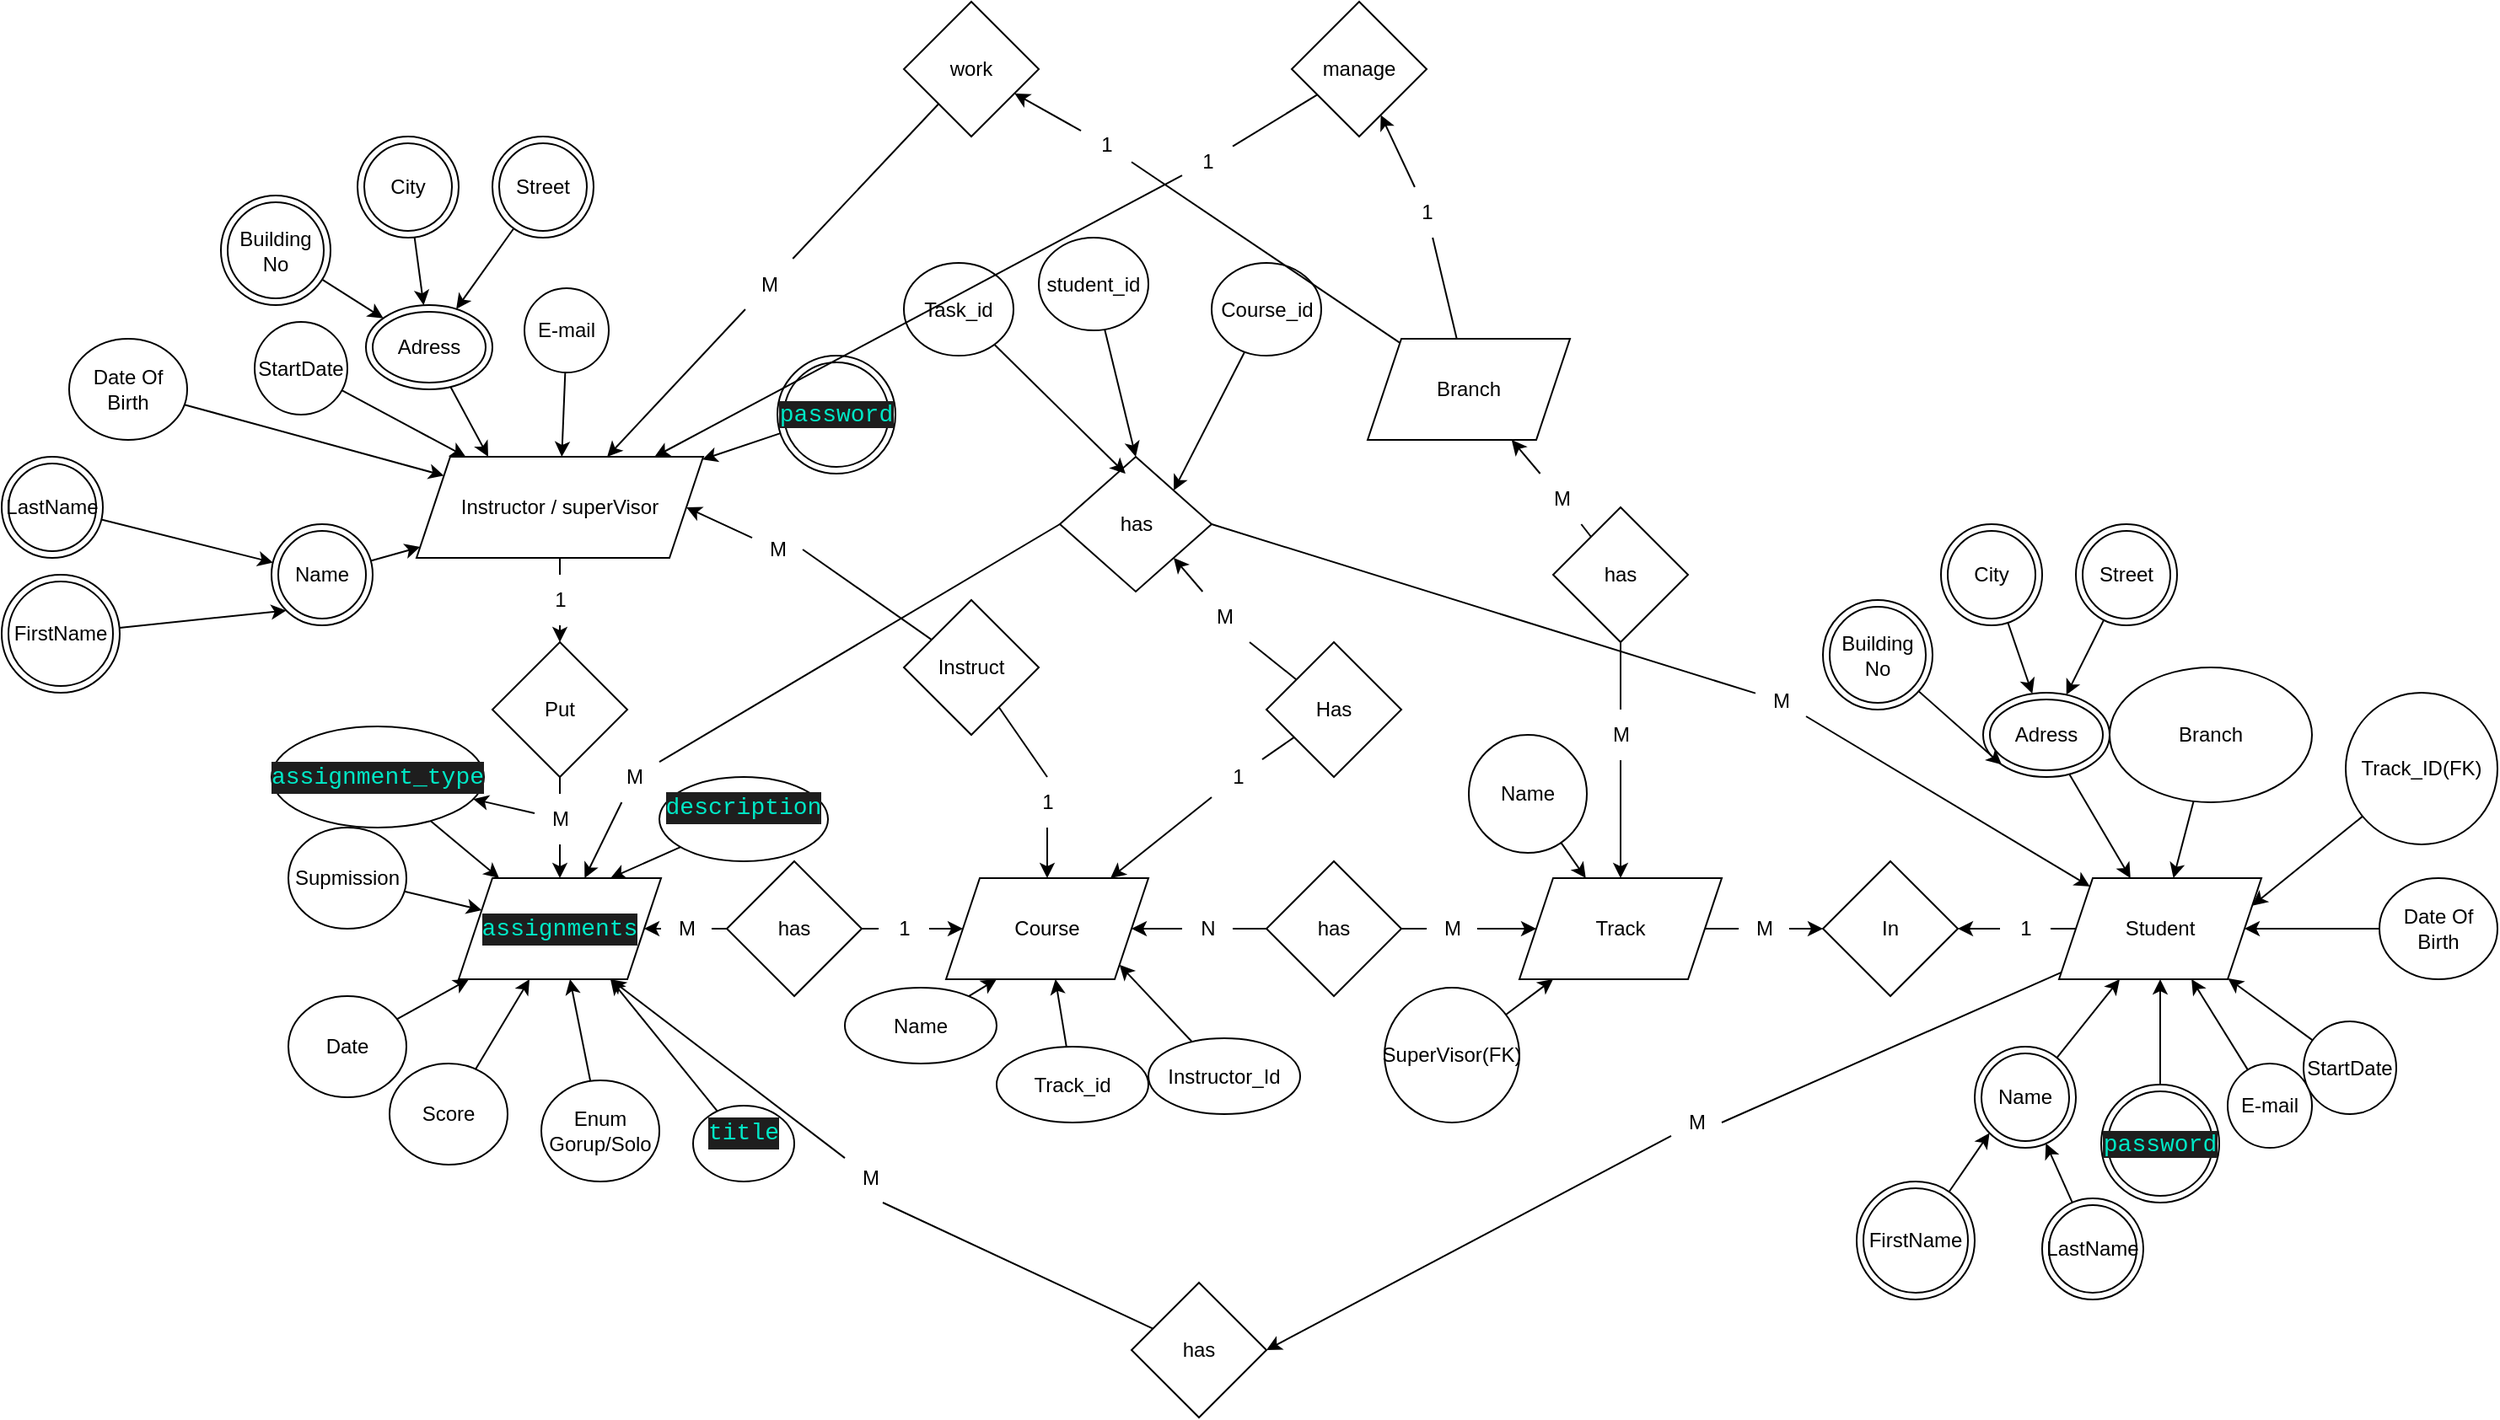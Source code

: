 <mxfile>
    <diagram id="dfsy4DjFATwSa1lI79BY" name="Page-1">
        <mxGraphModel dx="2215" dy="1552" grid="1" gridSize="10" guides="1" tooltips="1" connect="1" arrows="1" fold="1" page="1" pageScale="1" pageWidth="850" pageHeight="1100" math="0" shadow="0">
            <root>
                <mxCell id="0"/>
                <mxCell id="1" parent="0"/>
                <mxCell id="17" style="edgeStyle=none;html=1;entryX=1;entryY=0.5;entryDx=0;entryDy=0;startArrow=none;" parent="1" source="164" target="11" edge="1">
                    <mxGeometry relative="1" as="geometry"/>
                </mxCell>
                <mxCell id="102" style="edgeStyle=none;html=1;entryX=1;entryY=0.5;entryDx=0;entryDy=0;startArrow=none;" parent="1" source="165" target="80" edge="1">
                    <mxGeometry relative="1" as="geometry"/>
                </mxCell>
                <mxCell id="2" value="Student" style="shape=parallelogram;perimeter=parallelogramPerimeter;whiteSpace=wrap;html=1;fixedSize=1;" parent="1" vertex="1">
                    <mxGeometry x="530" y="310" width="120" height="60" as="geometry"/>
                </mxCell>
                <mxCell id="13" style="edgeStyle=none;html=1;startArrow=none;" parent="1" source="180" target="12" edge="1">
                    <mxGeometry relative="1" as="geometry"/>
                </mxCell>
                <mxCell id="3" value="Instructor / superVisor" style="shape=parallelogram;perimeter=parallelogramPerimeter;whiteSpace=wrap;html=1;fixedSize=1;" parent="1" vertex="1">
                    <mxGeometry x="-444" y="60" width="170" height="60" as="geometry"/>
                </mxCell>
                <mxCell id="5" value="&lt;div style=&quot;color: rgb(187, 187, 187); background-color: rgb(30, 30, 30); font-family: Consolas, &amp;quot;Courier New&amp;quot;, monospace; font-size: 14px; line-height: 19px;&quot;&gt;&lt;span style=&quot;color: #00e8c6;&quot;&gt;assignments&lt;/span&gt;&lt;/div&gt;" style="shape=parallelogram;perimeter=parallelogramPerimeter;whiteSpace=wrap;html=1;fixedSize=1;" parent="1" vertex="1">
                    <mxGeometry x="-419" y="310" width="120" height="60" as="geometry"/>
                </mxCell>
                <mxCell id="11" value="In" style="rhombus;whiteSpace=wrap;html=1;" parent="1" vertex="1">
                    <mxGeometry x="390" y="300" width="80" height="80" as="geometry"/>
                </mxCell>
                <mxCell id="14" style="edgeStyle=none;html=1;startArrow=none;" parent="1" source="182" target="5" edge="1">
                    <mxGeometry relative="1" as="geometry"/>
                </mxCell>
                <mxCell id="12" value="Put" style="rhombus;whiteSpace=wrap;html=1;" parent="1" vertex="1">
                    <mxGeometry x="-399" y="170" width="80" height="80" as="geometry"/>
                </mxCell>
                <mxCell id="16" style="edgeStyle=none;html=1;" parent="1" source="15" target="5" edge="1">
                    <mxGeometry relative="1" as="geometry"/>
                </mxCell>
                <mxCell id="15" value="Enum&lt;br&gt;Gorup/Solo" style="ellipse;whiteSpace=wrap;html=1;" parent="1" vertex="1">
                    <mxGeometry x="-370" y="430" width="70" height="60" as="geometry"/>
                </mxCell>
                <mxCell id="19" style="edgeStyle=none;html=1;" parent="1" source="18" target="5" edge="1">
                    <mxGeometry relative="1" as="geometry"/>
                </mxCell>
                <mxCell id="18" value="Score" style="ellipse;whiteSpace=wrap;html=1;" parent="1" vertex="1">
                    <mxGeometry x="-460" y="420" width="70" height="60" as="geometry"/>
                </mxCell>
                <mxCell id="21" style="edgeStyle=none;html=1;" parent="1" source="20" target="5" edge="1">
                    <mxGeometry relative="1" as="geometry"/>
                </mxCell>
                <mxCell id="20" value="Date" style="ellipse;whiteSpace=wrap;html=1;" parent="1" vertex="1">
                    <mxGeometry x="-520" y="380" width="70" height="60" as="geometry"/>
                </mxCell>
                <mxCell id="25" style="edgeStyle=none;html=1;" parent="1" source="24" target="2" edge="1">
                    <mxGeometry relative="1" as="geometry"/>
                </mxCell>
                <mxCell id="24" value="Name" style="ellipse;shape=doubleEllipse;whiteSpace=wrap;html=1;aspect=fixed;" parent="1" vertex="1">
                    <mxGeometry x="480" y="410" width="60" height="60" as="geometry"/>
                </mxCell>
                <mxCell id="28" style="edgeStyle=none;html=1;entryX=0;entryY=1;entryDx=0;entryDy=0;" parent="1" source="26" target="24" edge="1">
                    <mxGeometry relative="1" as="geometry"/>
                </mxCell>
                <mxCell id="26" value="FirstName" style="ellipse;shape=doubleEllipse;whiteSpace=wrap;html=1;aspect=fixed;" parent="1" vertex="1">
                    <mxGeometry x="410" y="490" width="70" height="70" as="geometry"/>
                </mxCell>
                <mxCell id="29" style="edgeStyle=none;html=1;" parent="1" source="27" target="24" edge="1">
                    <mxGeometry relative="1" as="geometry"/>
                </mxCell>
                <mxCell id="27" value="LastName" style="ellipse;shape=doubleEllipse;whiteSpace=wrap;html=1;aspect=fixed;" parent="1" vertex="1">
                    <mxGeometry x="520" y="500" width="60" height="60" as="geometry"/>
                </mxCell>
                <mxCell id="47" style="edgeStyle=none;html=1;" parent="1" source="30" target="2" edge="1">
                    <mxGeometry relative="1" as="geometry"/>
                </mxCell>
                <mxCell id="30" value="Adress" style="ellipse;shape=doubleEllipse;whiteSpace=wrap;html=1;" parent="1" vertex="1">
                    <mxGeometry x="485" y="200" width="75" height="50" as="geometry"/>
                </mxCell>
                <mxCell id="33" style="edgeStyle=none;html=1;" parent="1" source="32" target="30" edge="1">
                    <mxGeometry relative="1" as="geometry"/>
                </mxCell>
                <mxCell id="32" value="City" style="ellipse;shape=doubleEllipse;whiteSpace=wrap;html=1;aspect=fixed;" parent="1" vertex="1">
                    <mxGeometry x="460" y="100" width="60" height="60" as="geometry"/>
                </mxCell>
                <mxCell id="35" style="edgeStyle=none;html=1;" parent="1" source="34" target="30" edge="1">
                    <mxGeometry relative="1" as="geometry"/>
                </mxCell>
                <mxCell id="34" value="Street" style="ellipse;shape=doubleEllipse;whiteSpace=wrap;html=1;aspect=fixed;" parent="1" vertex="1">
                    <mxGeometry x="540" y="100" width="60" height="60" as="geometry"/>
                </mxCell>
                <mxCell id="37" style="edgeStyle=none;html=1;entryX=0;entryY=1;entryDx=0;entryDy=0;" parent="1" source="36" target="30" edge="1">
                    <mxGeometry relative="1" as="geometry"/>
                </mxCell>
                <mxCell id="36" value="Building No" style="ellipse;shape=doubleEllipse;whiteSpace=wrap;html=1;aspect=fixed;" parent="1" vertex="1">
                    <mxGeometry x="390" y="145" width="65" height="65" as="geometry"/>
                </mxCell>
                <mxCell id="42" style="edgeStyle=none;html=1;" parent="1" source="41" target="2" edge="1">
                    <mxGeometry relative="1" as="geometry"/>
                </mxCell>
                <mxCell id="41" value="E-mail" style="ellipse;whiteSpace=wrap;html=1;aspect=fixed;" parent="1" vertex="1">
                    <mxGeometry x="630" y="420" width="50" height="50" as="geometry"/>
                </mxCell>
                <mxCell id="44" style="edgeStyle=none;html=1;" parent="1" source="43" target="2" edge="1">
                    <mxGeometry relative="1" as="geometry"/>
                </mxCell>
                <mxCell id="43" value="StartDate" style="ellipse;whiteSpace=wrap;html=1;aspect=fixed;" parent="1" vertex="1">
                    <mxGeometry x="675" y="395" width="55" height="55" as="geometry"/>
                </mxCell>
                <mxCell id="51" style="edgeStyle=none;html=1;" parent="1" source="50" target="5" edge="1">
                    <mxGeometry relative="1" as="geometry"/>
                </mxCell>
                <mxCell id="50" value="Supmission" style="ellipse;whiteSpace=wrap;html=1;" parent="1" vertex="1">
                    <mxGeometry x="-520" y="280" width="70" height="60" as="geometry"/>
                </mxCell>
                <mxCell id="53" style="edgeStyle=none;html=1;startArrow=none;" parent="1" source="168" target="11" edge="1">
                    <mxGeometry relative="1" as="geometry"/>
                </mxCell>
                <mxCell id="52" value="Track" style="shape=parallelogram;perimeter=parallelogramPerimeter;whiteSpace=wrap;html=1;fixedSize=1;" parent="1" vertex="1">
                    <mxGeometry x="210" y="310" width="120" height="60" as="geometry"/>
                </mxCell>
                <mxCell id="55" style="edgeStyle=none;html=1;startArrow=none;" parent="1" source="171" target="52" edge="1">
                    <mxGeometry relative="1" as="geometry"/>
                </mxCell>
                <mxCell id="72" style="edgeStyle=none;html=1;startArrow=none;" parent="1" source="173" target="71" edge="1">
                    <mxGeometry relative="1" as="geometry"/>
                </mxCell>
                <mxCell id="54" value="has" style="rhombus;whiteSpace=wrap;html=1;" parent="1" vertex="1">
                    <mxGeometry x="60" y="300" width="80" height="80" as="geometry"/>
                </mxCell>
                <mxCell id="62" style="edgeStyle=none;html=1;entryX=1;entryY=0.25;entryDx=0;entryDy=0;" parent="1" source="60" target="2" edge="1">
                    <mxGeometry relative="1" as="geometry"/>
                </mxCell>
                <mxCell id="60" value="Track_ID(FK)" style="ellipse;whiteSpace=wrap;html=1;aspect=fixed;" parent="1" vertex="1">
                    <mxGeometry x="700" y="200" width="90" height="90" as="geometry"/>
                </mxCell>
                <mxCell id="151" style="edgeStyle=none;html=1;" parent="1" source="65" target="52" edge="1">
                    <mxGeometry relative="1" as="geometry"/>
                </mxCell>
                <mxCell id="65" value="Name" style="ellipse;whiteSpace=wrap;html=1;aspect=fixed;" parent="1" vertex="1">
                    <mxGeometry x="180" y="225" width="70" height="70" as="geometry"/>
                </mxCell>
                <mxCell id="68" style="edgeStyle=none;html=1;" parent="1" source="67" target="52" edge="1">
                    <mxGeometry relative="1" as="geometry"/>
                </mxCell>
                <mxCell id="67" value="SuperVisor(FK)" style="ellipse;whiteSpace=wrap;html=1;aspect=fixed;" parent="1" vertex="1">
                    <mxGeometry x="130" y="375" width="80" height="80" as="geometry"/>
                </mxCell>
                <mxCell id="70" style="edgeStyle=none;html=1;" parent="1" source="69" target="2" edge="1">
                    <mxGeometry relative="1" as="geometry"/>
                </mxCell>
                <mxCell id="69" value="Branch" style="ellipse;whiteSpace=wrap;html=1;" parent="1" vertex="1">
                    <mxGeometry x="560" y="185" width="120" height="80" as="geometry"/>
                </mxCell>
                <mxCell id="71" value="Course" style="shape=parallelogram;perimeter=parallelogramPerimeter;whiteSpace=wrap;html=1;fixedSize=1;" parent="1" vertex="1">
                    <mxGeometry x="-130" y="310" width="120" height="60" as="geometry"/>
                </mxCell>
                <mxCell id="153" style="edgeStyle=none;html=1;entryX=0.25;entryY=1;entryDx=0;entryDy=0;" parent="1" source="74" target="71" edge="1">
                    <mxGeometry relative="1" as="geometry"/>
                </mxCell>
                <mxCell id="74" value="Name" style="ellipse;whiteSpace=wrap;html=1;" parent="1" vertex="1">
                    <mxGeometry x="-190" y="375" width="90" height="45" as="geometry"/>
                </mxCell>
                <mxCell id="78" style="edgeStyle=none;html=1;startArrow=none;" parent="1" source="178" target="5" edge="1">
                    <mxGeometry relative="1" as="geometry"/>
                </mxCell>
                <mxCell id="79" style="edgeStyle=none;html=1;startArrow=none;" parent="1" source="176" target="71" edge="1">
                    <mxGeometry relative="1" as="geometry"/>
                </mxCell>
                <mxCell id="77" value="has" style="rhombus;whiteSpace=wrap;html=1;" parent="1" vertex="1">
                    <mxGeometry x="-260" y="300" width="80" height="80" as="geometry"/>
                </mxCell>
                <mxCell id="103" style="edgeStyle=none;html=1;entryX=0.75;entryY=1;entryDx=0;entryDy=0;startArrow=none;" parent="1" source="163" target="5" edge="1">
                    <mxGeometry relative="1" as="geometry"/>
                </mxCell>
                <mxCell id="80" value="has" style="rhombus;whiteSpace=wrap;html=1;" parent="1" vertex="1">
                    <mxGeometry x="-20" y="550" width="80" height="80" as="geometry"/>
                </mxCell>
                <mxCell id="91" style="edgeStyle=none;html=1;startArrow=none;" parent="1" source="190" target="2" edge="1">
                    <mxGeometry relative="1" as="geometry"/>
                </mxCell>
                <mxCell id="90" value="has" style="rhombus;whiteSpace=wrap;html=1;" parent="1" vertex="1">
                    <mxGeometry x="-62.5" y="60" width="90" height="80" as="geometry"/>
                </mxCell>
                <mxCell id="96" style="edgeStyle=none;html=1;startArrow=none;" parent="1" source="192" target="5" edge="1">
                    <mxGeometry relative="1" as="geometry"/>
                </mxCell>
                <mxCell id="154" style="edgeStyle=none;html=1;entryX=1;entryY=1;entryDx=0;entryDy=0;" parent="1" source="98" target="71" edge="1">
                    <mxGeometry relative="1" as="geometry"/>
                </mxCell>
                <mxCell id="98" value="Instructor_Id" style="ellipse;whiteSpace=wrap;html=1;" parent="1" vertex="1">
                    <mxGeometry x="-10" y="405" width="90" height="45" as="geometry"/>
                </mxCell>
                <mxCell id="101" style="edgeStyle=none;html=1;" parent="1" source="100" target="2" edge="1">
                    <mxGeometry relative="1" as="geometry"/>
                </mxCell>
                <mxCell id="100" value="Date Of Birth" style="ellipse;whiteSpace=wrap;html=1;" parent="1" vertex="1">
                    <mxGeometry x="720" y="310" width="70" height="60" as="geometry"/>
                </mxCell>
                <mxCell id="125" style="edgeStyle=none;html=1;" parent="1" source="104" target="3" edge="1">
                    <mxGeometry relative="1" as="geometry"/>
                </mxCell>
                <mxCell id="104" value="Name" style="ellipse;shape=doubleEllipse;whiteSpace=wrap;html=1;aspect=fixed;" parent="1" vertex="1">
                    <mxGeometry x="-530" y="100" width="60" height="60" as="geometry"/>
                </mxCell>
                <mxCell id="105" style="edgeStyle=none;html=1;entryX=0;entryY=1;entryDx=0;entryDy=0;" parent="1" source="106" target="104" edge="1">
                    <mxGeometry relative="1" as="geometry"/>
                </mxCell>
                <mxCell id="106" value="FirstName" style="ellipse;shape=doubleEllipse;whiteSpace=wrap;html=1;aspect=fixed;" parent="1" vertex="1">
                    <mxGeometry x="-690" y="130" width="70" height="70" as="geometry"/>
                </mxCell>
                <mxCell id="107" style="edgeStyle=none;html=1;" parent="1" source="108" target="104" edge="1">
                    <mxGeometry relative="1" as="geometry"/>
                </mxCell>
                <mxCell id="108" value="LastName" style="ellipse;shape=doubleEllipse;whiteSpace=wrap;html=1;aspect=fixed;" parent="1" vertex="1">
                    <mxGeometry x="-690" y="60" width="60" height="60" as="geometry"/>
                </mxCell>
                <mxCell id="119" style="edgeStyle=none;html=1;entryX=0.25;entryY=0;entryDx=0;entryDy=0;" parent="1" source="109" target="3" edge="1">
                    <mxGeometry relative="1" as="geometry"/>
                </mxCell>
                <mxCell id="109" value="Adress" style="ellipse;shape=doubleEllipse;whiteSpace=wrap;html=1;" parent="1" vertex="1">
                    <mxGeometry x="-474" y="-30" width="75" height="50" as="geometry"/>
                </mxCell>
                <mxCell id="121" style="edgeStyle=none;html=1;" parent="1" source="110" target="109" edge="1">
                    <mxGeometry relative="1" as="geometry"/>
                </mxCell>
                <mxCell id="110" value="City" style="ellipse;shape=doubleEllipse;whiteSpace=wrap;html=1;aspect=fixed;" parent="1" vertex="1">
                    <mxGeometry x="-479" y="-130" width="60" height="60" as="geometry"/>
                </mxCell>
                <mxCell id="122" style="edgeStyle=none;html=1;" parent="1" source="111" target="109" edge="1">
                    <mxGeometry relative="1" as="geometry"/>
                </mxCell>
                <mxCell id="111" value="Street" style="ellipse;shape=doubleEllipse;whiteSpace=wrap;html=1;aspect=fixed;" parent="1" vertex="1">
                    <mxGeometry x="-399" y="-130" width="60" height="60" as="geometry"/>
                </mxCell>
                <mxCell id="120" style="edgeStyle=none;html=1;" parent="1" source="112" target="109" edge="1">
                    <mxGeometry relative="1" as="geometry"/>
                </mxCell>
                <mxCell id="112" value="Building No" style="ellipse;shape=doubleEllipse;whiteSpace=wrap;html=1;aspect=fixed;" parent="1" vertex="1">
                    <mxGeometry x="-560" y="-95" width="65" height="65" as="geometry"/>
                </mxCell>
                <mxCell id="126" style="edgeStyle=none;html=1;" parent="1" source="114" target="3" edge="1">
                    <mxGeometry relative="1" as="geometry"/>
                </mxCell>
                <mxCell id="114" value="E-mail" style="ellipse;whiteSpace=wrap;html=1;aspect=fixed;" parent="1" vertex="1">
                    <mxGeometry x="-380" y="-40" width="50" height="50" as="geometry"/>
                </mxCell>
                <mxCell id="127" style="edgeStyle=none;html=1;" parent="1" source="115" target="3" edge="1">
                    <mxGeometry relative="1" as="geometry"/>
                </mxCell>
                <mxCell id="115" value="StartDate" style="ellipse;whiteSpace=wrap;html=1;aspect=fixed;" parent="1" vertex="1">
                    <mxGeometry x="-540" y="-20" width="55" height="55" as="geometry"/>
                </mxCell>
                <mxCell id="123" style="edgeStyle=none;html=1;" parent="1" source="118" target="3" edge="1">
                    <mxGeometry relative="1" as="geometry"/>
                </mxCell>
                <mxCell id="118" value="Date Of Birth" style="ellipse;whiteSpace=wrap;html=1;" parent="1" vertex="1">
                    <mxGeometry x="-650" y="-10" width="70" height="60" as="geometry"/>
                </mxCell>
                <mxCell id="129" style="edgeStyle=none;html=1;entryX=0.5;entryY=0;entryDx=0;entryDy=0;" parent="1" source="128" target="90" edge="1">
                    <mxGeometry relative="1" as="geometry">
                        <mxPoint x="2.979" y="70" as="targetPoint"/>
                    </mxGeometry>
                </mxCell>
                <mxCell id="128" value="student_id" style="ellipse;whiteSpace=wrap;html=1;" parent="1" vertex="1">
                    <mxGeometry x="-75" y="-70" width="65" height="55" as="geometry"/>
                </mxCell>
                <mxCell id="133" style="edgeStyle=none;html=1;entryX=1;entryY=0;entryDx=0;entryDy=0;" parent="1" source="132" target="90" edge="1">
                    <mxGeometry relative="1" as="geometry">
                        <mxPoint x="52.5" y="70" as="targetPoint"/>
                    </mxGeometry>
                </mxCell>
                <mxCell id="132" value="Course_id" style="ellipse;whiteSpace=wrap;html=1;" parent="1" vertex="1">
                    <mxGeometry x="27.5" y="-55" width="65" height="55" as="geometry"/>
                </mxCell>
                <mxCell id="138" style="edgeStyle=none;html=1;" parent="1" source="137" edge="1">
                    <mxGeometry relative="1" as="geometry">
                        <mxPoint x="-23.571" y="70" as="targetPoint"/>
                    </mxGeometry>
                </mxCell>
                <mxCell id="137" value="Task_id" style="ellipse;whiteSpace=wrap;html=1;" parent="1" vertex="1">
                    <mxGeometry x="-155" y="-55" width="65" height="55" as="geometry"/>
                </mxCell>
                <mxCell id="140" style="edgeStyle=none;html=1;entryX=0.75;entryY=1;entryDx=0;entryDy=0;" parent="1" source="139" target="5" edge="1">
                    <mxGeometry relative="1" as="geometry"/>
                </mxCell>
                <mxCell id="139" value="&#10;&lt;div style=&quot;color: rgb(187, 187, 187); background-color: rgb(30, 30, 30); font-family: Consolas, &amp;quot;Courier New&amp;quot;, monospace; font-weight: normal; font-size: 14px; line-height: 19px;&quot;&gt;&lt;div&gt;&lt;span style=&quot;color: #00e8c6;&quot;&gt;title&lt;/span&gt;&lt;/div&gt;&lt;/div&gt;&#10;&#10;" style="ellipse;whiteSpace=wrap;html=1;" parent="1" vertex="1">
                    <mxGeometry x="-280" y="445" width="60" height="45" as="geometry"/>
                </mxCell>
                <mxCell id="143" style="edgeStyle=none;html=1;entryX=0.75;entryY=0;entryDx=0;entryDy=0;" parent="1" source="142" target="5" edge="1">
                    <mxGeometry relative="1" as="geometry"/>
                </mxCell>
                <mxCell id="142" value="&#10;&lt;div style=&quot;color: rgb(187, 187, 187); background-color: rgb(30, 30, 30); font-family: Consolas, &amp;quot;Courier New&amp;quot;, monospace; font-weight: normal; font-size: 14px; line-height: 19px;&quot;&gt;&lt;div&gt;&lt;span style=&quot;color: #00e8c6;&quot;&gt;description&lt;/span&gt;&lt;/div&gt;&lt;/div&gt;&#10;&#10;" style="ellipse;whiteSpace=wrap;html=1;" parent="1" vertex="1">
                    <mxGeometry x="-300" y="250" width="100" height="50" as="geometry"/>
                </mxCell>
                <mxCell id="145" style="edgeStyle=none;html=1;" parent="1" source="144" target="5" edge="1">
                    <mxGeometry relative="1" as="geometry"/>
                </mxCell>
                <mxCell id="144" value="&lt;div style=&quot;color: rgb(187, 187, 187); background-color: rgb(30, 30, 30); font-family: Consolas, &amp;quot;Courier New&amp;quot;, monospace; font-size: 14px; line-height: 19px;&quot;&gt;&lt;span style=&quot;color: #00e8c6;&quot;&gt;assignment_type&lt;/span&gt;&lt;/div&gt;" style="ellipse;whiteSpace=wrap;html=1;" parent="1" vertex="1">
                    <mxGeometry x="-530" y="220" width="126" height="60" as="geometry"/>
                </mxCell>
                <mxCell id="147" style="edgeStyle=none;html=1;" parent="1" source="146" target="71" edge="1">
                    <mxGeometry relative="1" as="geometry"/>
                </mxCell>
                <mxCell id="146" value="Track_id" style="ellipse;whiteSpace=wrap;html=1;" parent="1" vertex="1">
                    <mxGeometry x="-100" y="410" width="90" height="45" as="geometry"/>
                </mxCell>
                <mxCell id="150" value="" style="edgeStyle=none;html=1;" parent="1" source="149" target="2" edge="1">
                    <mxGeometry relative="1" as="geometry"/>
                </mxCell>
                <mxCell id="149" value="&lt;span style=&quot;color: rgba(0, 0, 0, 0); font-family: monospace; font-size: 0px; text-align: start;&quot;&gt;%3CmxGraphModel%3E%3Croot%3E%3CmxCell%20id%3D%220%22%2F%3E%3CmxCell%20id%3D%221%22%20parent%3D%220%22%2F%3E%3CmxCell%20id%3D%222%22%20value%3D%22%26lt%3Bdiv%20style%3D%26quot%3Bcolor%3A%20rgb(187%2C%20187%2C%20187)%3B%20background-color%3A%20rgb(30%2C%2030%2C%2030)%3B%20font-family%3A%20Consolas%2C%20%26amp%3Bquot%3BCourier%20New%26amp%3Bquot%3B%2C%20monospace%3B%20font-weight%3A%20normal%3B%20font-size%3A%2014px%3B%20line-height%3A%2019px%3B%26quot%3B%26gt%3B%26lt%3Bdiv%26gt%3B%26lt%3Bspan%20style%3D%26quot%3Bcolor%3A%20%2300e8c6%3B%26quot%3B%26gt%3Bpassword%26lt%3B%2Fspan%26gt%3B%26lt%3B%2Fdiv%26gt%3B%26lt%3B%2Fdiv%26gt%3B%22%20style%3D%22text%3BwhiteSpace%3Dwrap%3Bhtml%3D1%3B%22%20vertex%3D%221%22%20parent%3D%221%22%3E%3CmxGeometry%20x%3D%22590%22%20y%3D%22420%22%20width%3D%22100%22%20height%3D%2240%22%20as%3D%22geometry%22%2F%3E%3C%2FmxCell%3E%3C%2Froot%3E%3C%2FmxGraphModel%3E&lt;/span&gt;&lt;span style=&quot;color: rgb(0, 232, 198); background-color: rgb(30, 30, 30); font-family: Consolas, &amp;quot;Courier New&amp;quot;, monospace; font-size: 14px;&quot;&gt;password&lt;/span&gt;" style="ellipse;shape=doubleEllipse;whiteSpace=wrap;html=1;aspect=fixed;" parent="1" vertex="1">
                    <mxGeometry x="555" y="432.5" width="70" height="70" as="geometry"/>
                </mxCell>
                <mxCell id="156" style="edgeStyle=none;html=1;entryX=1;entryY=0.5;entryDx=0;entryDy=0;startArrow=none;" parent="1" source="186" target="3" edge="1">
                    <mxGeometry relative="1" as="geometry"/>
                </mxCell>
                <mxCell id="157" style="edgeStyle=none;html=1;entryX=0.5;entryY=0;entryDx=0;entryDy=0;startArrow=none;" parent="1" source="184" target="71" edge="1">
                    <mxGeometry relative="1" as="geometry"/>
                </mxCell>
                <mxCell id="155" value="Instruct" style="rhombus;whiteSpace=wrap;html=1;" parent="1" vertex="1">
                    <mxGeometry x="-155" y="145" width="80" height="80" as="geometry"/>
                </mxCell>
                <mxCell id="159" style="edgeStyle=none;html=1;entryX=1;entryY=1;entryDx=0;entryDy=0;startArrow=none;" parent="1" source="195" target="90" edge="1">
                    <mxGeometry relative="1" as="geometry">
                        <mxPoint x="34.545" y="130" as="targetPoint"/>
                    </mxGeometry>
                </mxCell>
                <mxCell id="160" style="edgeStyle=none;html=1;startArrow=none;" parent="1" source="197" target="71" edge="1">
                    <mxGeometry relative="1" as="geometry"/>
                </mxCell>
                <mxCell id="158" value="Has" style="rhombus;whiteSpace=wrap;html=1;" parent="1" vertex="1">
                    <mxGeometry x="60" y="170" width="80" height="80" as="geometry"/>
                </mxCell>
                <mxCell id="162" style="edgeStyle=none;html=1;" parent="1" source="161" target="3" edge="1">
                    <mxGeometry relative="1" as="geometry"/>
                </mxCell>
                <mxCell id="161" value="&lt;span style=&quot;color: rgba(0, 0, 0, 0); font-family: monospace; font-size: 0px; text-align: start;&quot;&gt;%3CmxGraphModel%3E%3Croot%3E%3CmxCell%20id%3D%220%22%2F%3E%3CmxCell%20id%3D%221%22%20parent%3D%220%22%2F%3E%3CmxCell%20id%3D%222%22%20value%3D%22%26lt%3Bdiv%20style%3D%26quot%3Bcolor%3A%20rgb(187%2C%20187%2C%20187)%3B%20background-color%3A%20rgb(30%2C%2030%2C%2030)%3B%20font-family%3A%20Consolas%2C%20%26amp%3Bquot%3BCourier%20New%26amp%3Bquot%3B%2C%20monospace%3B%20font-weight%3A%20normal%3B%20font-size%3A%2014px%3B%20line-height%3A%2019px%3B%26quot%3B%26gt%3B%26lt%3Bdiv%26gt%3B%26lt%3Bspan%20style%3D%26quot%3Bcolor%3A%20%2300e8c6%3B%26quot%3B%26gt%3Bpassword%26lt%3B%2Fspan%26gt%3B%26lt%3B%2Fdiv%26gt%3B%26lt%3B%2Fdiv%26gt%3B%22%20style%3D%22text%3BwhiteSpace%3Dwrap%3Bhtml%3D1%3B%22%20vertex%3D%221%22%20parent%3D%221%22%3E%3CmxGeometry%20x%3D%22590%22%20y%3D%22420%22%20width%3D%22100%22%20height%3D%2240%22%20as%3D%22geometry%22%2F%3E%3C%2FmxCell%3E%3C%2Froot%3E%3C%2FmxGraphModel%3E&lt;/span&gt;&lt;span style=&quot;color: rgb(0, 232, 198); background-color: rgb(30, 30, 30); font-family: Consolas, &amp;quot;Courier New&amp;quot;, monospace; font-size: 14px;&quot;&gt;password&lt;/span&gt;" style="ellipse;shape=doubleEllipse;whiteSpace=wrap;html=1;aspect=fixed;" parent="1" vertex="1">
                    <mxGeometry x="-230" width="70" height="70" as="geometry"/>
                </mxCell>
                <mxCell id="166" value="" style="edgeStyle=none;html=1;entryX=1;entryY=0.5;entryDx=0;entryDy=0;endArrow=none;" parent="1" source="2" target="165" edge="1">
                    <mxGeometry relative="1" as="geometry">
                        <mxPoint x="534.257" y="357.23" as="sourcePoint"/>
                        <mxPoint x="40" y="510" as="targetPoint"/>
                    </mxGeometry>
                </mxCell>
                <mxCell id="165" value="M" style="text;html=1;align=center;verticalAlign=middle;resizable=0;points=[];autosize=1;strokeColor=none;fillColor=none;" parent="1" vertex="1">
                    <mxGeometry x="300" y="440" width="30" height="30" as="geometry"/>
                </mxCell>
                <mxCell id="167" value="" style="edgeStyle=none;html=1;entryX=0.75;entryY=1;entryDx=0;entryDy=0;endArrow=none;" parent="1" source="80" target="163" edge="1">
                    <mxGeometry relative="1" as="geometry">
                        <mxPoint x="-28.06" y="498.06" as="sourcePoint"/>
                        <mxPoint x="-329" y="370" as="targetPoint"/>
                    </mxGeometry>
                </mxCell>
                <mxCell id="163" value="M" style="text;html=1;align=center;verticalAlign=middle;resizable=0;points=[];autosize=1;strokeColor=none;fillColor=none;" parent="1" vertex="1">
                    <mxGeometry x="-190" y="472.5" width="30" height="30" as="geometry"/>
                </mxCell>
                <mxCell id="169" value="" style="edgeStyle=none;html=1;endArrow=none;" parent="1" source="52" target="168" edge="1">
                    <mxGeometry relative="1" as="geometry">
                        <mxPoint x="320" y="340" as="sourcePoint"/>
                        <mxPoint x="400" y="340" as="targetPoint"/>
                    </mxGeometry>
                </mxCell>
                <mxCell id="168" value="M" style="text;html=1;align=center;verticalAlign=middle;resizable=0;points=[];autosize=1;strokeColor=none;fillColor=none;" parent="1" vertex="1">
                    <mxGeometry x="340" y="325" width="30" height="30" as="geometry"/>
                </mxCell>
                <mxCell id="170" value="" style="edgeStyle=none;html=1;entryX=1;entryY=0.5;entryDx=0;entryDy=0;endArrow=none;" parent="1" source="2" target="164" edge="1">
                    <mxGeometry relative="1" as="geometry">
                        <mxPoint x="540" y="340" as="sourcePoint"/>
                        <mxPoint x="480" y="340" as="targetPoint"/>
                    </mxGeometry>
                </mxCell>
                <mxCell id="164" value="1" style="text;html=1;align=center;verticalAlign=middle;resizable=0;points=[];autosize=1;strokeColor=none;fillColor=none;" parent="1" vertex="1">
                    <mxGeometry x="495" y="325" width="30" height="30" as="geometry"/>
                </mxCell>
                <mxCell id="172" value="" style="edgeStyle=none;html=1;endArrow=none;" parent="1" source="54" target="171" edge="1">
                    <mxGeometry relative="1" as="geometry">
                        <mxPoint x="130" y="340" as="sourcePoint"/>
                        <mxPoint x="220" y="340" as="targetPoint"/>
                    </mxGeometry>
                </mxCell>
                <mxCell id="171" value="M" style="text;html=1;align=center;verticalAlign=middle;resizable=0;points=[];autosize=1;strokeColor=none;fillColor=none;" parent="1" vertex="1">
                    <mxGeometry x="155" y="325" width="30" height="30" as="geometry"/>
                </mxCell>
                <mxCell id="174" value="" style="edgeStyle=none;html=1;endArrow=none;" parent="1" source="54" target="173" edge="1">
                    <mxGeometry relative="1" as="geometry">
                        <mxPoint x="50" y="340" as="sourcePoint"/>
                        <mxPoint x="-20" y="340" as="targetPoint"/>
                    </mxGeometry>
                </mxCell>
                <mxCell id="173" value="N" style="text;html=1;align=center;verticalAlign=middle;resizable=0;points=[];autosize=1;strokeColor=none;fillColor=none;" parent="1" vertex="1">
                    <mxGeometry x="10" y="325" width="30" height="30" as="geometry"/>
                </mxCell>
                <mxCell id="177" value="" style="edgeStyle=none;html=1;endArrow=none;" parent="1" source="77" target="176" edge="1">
                    <mxGeometry relative="1" as="geometry">
                        <mxPoint x="-180" y="340" as="sourcePoint"/>
                        <mxPoint x="-120" y="340" as="targetPoint"/>
                    </mxGeometry>
                </mxCell>
                <mxCell id="176" value="1" style="text;html=1;align=center;verticalAlign=middle;resizable=0;points=[];autosize=1;strokeColor=none;fillColor=none;" parent="1" vertex="1">
                    <mxGeometry x="-170" y="325" width="30" height="30" as="geometry"/>
                </mxCell>
                <mxCell id="179" value="" style="edgeStyle=none;html=1;endArrow=none;" parent="1" source="77" target="178" edge="1">
                    <mxGeometry relative="1" as="geometry">
                        <mxPoint x="-260" y="340" as="sourcePoint"/>
                        <mxPoint x="-309" y="340" as="targetPoint"/>
                    </mxGeometry>
                </mxCell>
                <mxCell id="178" value="M" style="text;html=1;align=center;verticalAlign=middle;resizable=0;points=[];autosize=1;strokeColor=none;fillColor=none;" parent="1" vertex="1">
                    <mxGeometry x="-299" y="325" width="30" height="30" as="geometry"/>
                </mxCell>
                <mxCell id="181" value="" style="edgeStyle=none;html=1;endArrow=none;" parent="1" source="3" target="180" edge="1">
                    <mxGeometry relative="1" as="geometry">
                        <mxPoint x="-359" y="120" as="sourcePoint"/>
                        <mxPoint x="-359" y="170" as="targetPoint"/>
                    </mxGeometry>
                </mxCell>
                <mxCell id="180" value="1" style="text;html=1;align=center;verticalAlign=middle;resizable=0;points=[];autosize=1;strokeColor=none;fillColor=none;" parent="1" vertex="1">
                    <mxGeometry x="-374" y="130" width="30" height="30" as="geometry"/>
                </mxCell>
                <mxCell id="183" value="" style="edgeStyle=none;html=1;endArrow=none;" parent="1" source="12" target="182" edge="1">
                    <mxGeometry relative="1" as="geometry">
                        <mxPoint x="-359" y="250" as="sourcePoint"/>
                        <mxPoint x="-359" y="310" as="targetPoint"/>
                    </mxGeometry>
                </mxCell>
                <mxCell id="228" value="" style="edgeStyle=none;html=1;" parent="1" source="182" target="144" edge="1">
                    <mxGeometry relative="1" as="geometry"/>
                </mxCell>
                <mxCell id="182" value="M" style="text;html=1;align=center;verticalAlign=middle;resizable=0;points=[];autosize=1;strokeColor=none;fillColor=none;" parent="1" vertex="1">
                    <mxGeometry x="-374" y="260" width="30" height="30" as="geometry"/>
                </mxCell>
                <mxCell id="185" value="" style="edgeStyle=none;html=1;entryX=0.5;entryY=0;entryDx=0;entryDy=0;endArrow=none;" parent="1" source="155" target="184" edge="1">
                    <mxGeometry relative="1" as="geometry">
                        <mxPoint x="-70" y="235" as="sourcePoint"/>
                        <mxPoint x="-70" y="310" as="targetPoint"/>
                    </mxGeometry>
                </mxCell>
                <mxCell id="184" value="1" style="text;html=1;align=center;verticalAlign=middle;resizable=0;points=[];autosize=1;strokeColor=none;fillColor=none;" parent="1" vertex="1">
                    <mxGeometry x="-85" y="250" width="30" height="30" as="geometry"/>
                </mxCell>
                <mxCell id="187" value="" style="edgeStyle=none;html=1;entryX=1;entryY=0.5;entryDx=0;entryDy=0;endArrow=none;" parent="1" source="155" target="186" edge="1">
                    <mxGeometry relative="1" as="geometry">
                        <mxPoint x="-96.834" y="181.834" as="sourcePoint"/>
                        <mxPoint x="-284" y="90" as="targetPoint"/>
                    </mxGeometry>
                </mxCell>
                <mxCell id="186" value="M" style="text;html=1;align=center;verticalAlign=middle;resizable=0;points=[];autosize=1;strokeColor=none;fillColor=none;" parent="1" vertex="1">
                    <mxGeometry x="-245" y="100" width="30" height="30" as="geometry"/>
                </mxCell>
                <mxCell id="191" value="" style="edgeStyle=none;html=1;endArrow=none;exitX=1;exitY=0.5;exitDx=0;exitDy=0;" parent="1" source="90" target="190" edge="1">
                    <mxGeometry relative="1" as="geometry">
                        <mxPoint x="252.318" y="145.717" as="sourcePoint"/>
                        <mxPoint x="548.046" y="315.862" as="targetPoint"/>
                    </mxGeometry>
                </mxCell>
                <mxCell id="190" value="M" style="text;html=1;align=center;verticalAlign=middle;resizable=0;points=[];autosize=1;strokeColor=none;fillColor=none;" parent="1" vertex="1">
                    <mxGeometry x="350" y="190" width="30" height="30" as="geometry"/>
                </mxCell>
                <mxCell id="193" value="" style="edgeStyle=none;html=1;endArrow=none;exitX=0;exitY=0.5;exitDx=0;exitDy=0;" parent="1" source="90" target="192" edge="1">
                    <mxGeometry relative="1" as="geometry">
                        <mxPoint x="-288.846" y="197.692" as="sourcePoint"/>
                        <mxPoint x="-344.176" y="310" as="targetPoint"/>
                    </mxGeometry>
                </mxCell>
                <mxCell id="192" value="M" style="text;html=1;align=center;verticalAlign=middle;resizable=0;points=[];autosize=1;strokeColor=none;fillColor=none;" parent="1" vertex="1">
                    <mxGeometry x="-330" y="235" width="30" height="30" as="geometry"/>
                </mxCell>
                <mxCell id="196" value="" style="edgeStyle=none;html=1;entryX=1;entryY=1;entryDx=0;entryDy=0;endArrow=none;" parent="1" source="158" target="195" edge="1">
                    <mxGeometry relative="1" as="geometry">
                        <mxPoint x="79.459" y="190.541" as="sourcePoint"/>
                        <mxPoint x="5" y="120" as="targetPoint"/>
                    </mxGeometry>
                </mxCell>
                <mxCell id="195" value="M" style="text;html=1;align=center;verticalAlign=middle;resizable=0;points=[];autosize=1;strokeColor=none;fillColor=none;" parent="1" vertex="1">
                    <mxGeometry x="20" y="140" width="30" height="30" as="geometry"/>
                </mxCell>
                <mxCell id="199" value="" style="edgeStyle=none;html=1;endArrow=none;" parent="1" source="158" target="197" edge="1">
                    <mxGeometry relative="1" as="geometry">
                        <mxPoint x="77.333" y="227.333" as="sourcePoint"/>
                        <mxPoint x="-30.769" y="310" as="targetPoint"/>
                    </mxGeometry>
                </mxCell>
                <mxCell id="197" value="1" style="text;html=1;align=center;verticalAlign=middle;resizable=0;points=[];autosize=1;strokeColor=none;fillColor=none;" parent="1" vertex="1">
                    <mxGeometry x="27.5" y="235" width="30" height="30" as="geometry"/>
                </mxCell>
                <mxCell id="208" style="edgeStyle=none;html=1;startArrow=none;" parent="1" source="221" target="209" edge="1">
                    <mxGeometry relative="1" as="geometry">
                        <mxPoint x="-100" y="60" as="targetPoint"/>
                    </mxGeometry>
                </mxCell>
                <mxCell id="212" style="edgeStyle=none;html=1;startArrow=none;" parent="1" source="215" target="211" edge="1">
                    <mxGeometry relative="1" as="geometry"/>
                </mxCell>
                <mxCell id="200" value="Branch" style="shape=parallelogram;perimeter=parallelogramPerimeter;whiteSpace=wrap;html=1;fixedSize=1;" parent="1" vertex="1">
                    <mxGeometry x="120" y="-10" width="120" height="60" as="geometry"/>
                </mxCell>
                <mxCell id="206" style="edgeStyle=none;html=1;startArrow=none;" parent="1" source="223" target="52" edge="1">
                    <mxGeometry relative="1" as="geometry"/>
                </mxCell>
                <mxCell id="207" style="edgeStyle=none;html=1;startArrow=none;" parent="1" source="225" target="200" edge="1">
                    <mxGeometry relative="1" as="geometry"/>
                </mxCell>
                <mxCell id="205" value="has" style="rhombus;whiteSpace=wrap;html=1;" parent="1" vertex="1">
                    <mxGeometry x="230" y="90" width="80" height="80" as="geometry"/>
                </mxCell>
                <mxCell id="210" style="edgeStyle=none;html=1;startArrow=none;" parent="1" source="219" target="3" edge="1">
                    <mxGeometry relative="1" as="geometry"/>
                </mxCell>
                <mxCell id="209" value="work" style="rhombus;whiteSpace=wrap;html=1;" parent="1" vertex="1">
                    <mxGeometry x="-155" y="-210" width="80" height="80" as="geometry"/>
                </mxCell>
                <mxCell id="213" style="edgeStyle=none;html=1;startArrow=none;" parent="1" source="217" target="3" edge="1">
                    <mxGeometry relative="1" as="geometry"/>
                </mxCell>
                <mxCell id="211" value="manage" style="rhombus;whiteSpace=wrap;html=1;" parent="1" vertex="1">
                    <mxGeometry x="75" y="-210" width="80" height="80" as="geometry"/>
                </mxCell>
                <mxCell id="216" value="" style="edgeStyle=none;html=1;endArrow=none;" parent="1" source="200" target="215" edge="1">
                    <mxGeometry relative="1" as="geometry">
                        <mxPoint x="169.737" y="-10" as="sourcePoint"/>
                        <mxPoint x="125.196" y="-140.196" as="targetPoint"/>
                    </mxGeometry>
                </mxCell>
                <mxCell id="215" value="1" style="text;html=1;align=center;verticalAlign=middle;resizable=0;points=[];autosize=1;strokeColor=none;fillColor=none;" parent="1" vertex="1">
                    <mxGeometry x="140" y="-100" width="30" height="30" as="geometry"/>
                </mxCell>
                <mxCell id="218" value="" style="edgeStyle=none;html=1;endArrow=none;" parent="1" source="211" target="217" edge="1">
                    <mxGeometry relative="1" as="geometry">
                        <mxPoint x="89.169" y="-155.831" as="sourcePoint"/>
                        <mxPoint x="-304.308" y="60" as="targetPoint"/>
                    </mxGeometry>
                </mxCell>
                <mxCell id="217" value="1" style="text;html=1;align=center;verticalAlign=middle;resizable=0;points=[];autosize=1;strokeColor=none;fillColor=none;" parent="1" vertex="1">
                    <mxGeometry x="10" y="-130" width="30" height="30" as="geometry"/>
                </mxCell>
                <mxCell id="220" value="" style="edgeStyle=none;html=1;endArrow=none;" parent="1" source="209" target="219" edge="1">
                    <mxGeometry relative="1" as="geometry">
                        <mxPoint x="-134.365" y="-149.365" as="sourcePoint"/>
                        <mxPoint x="-330.846" y="60" as="targetPoint"/>
                    </mxGeometry>
                </mxCell>
                <mxCell id="219" value="M" style="text;html=1;align=center;verticalAlign=middle;resizable=0;points=[];autosize=1;strokeColor=none;fillColor=none;" parent="1" vertex="1">
                    <mxGeometry x="-250" y="-57.5" width="30" height="30" as="geometry"/>
                </mxCell>
                <mxCell id="222" value="" style="edgeStyle=none;html=1;endArrow=none;" parent="1" source="200" target="221" edge="1">
                    <mxGeometry relative="1" as="geometry">
                        <mxPoint x="-90.67" y="-154.33" as="targetPoint"/>
                        <mxPoint x="138.837" y="-6.512" as="sourcePoint"/>
                    </mxGeometry>
                </mxCell>
                <mxCell id="221" value="1" style="text;html=1;align=center;verticalAlign=middle;resizable=0;points=[];autosize=1;strokeColor=none;fillColor=none;" parent="1" vertex="1">
                    <mxGeometry x="-50" y="-140" width="30" height="30" as="geometry"/>
                </mxCell>
                <mxCell id="224" value="" style="edgeStyle=none;html=1;endArrow=none;" parent="1" source="205" target="223" edge="1">
                    <mxGeometry relative="1" as="geometry">
                        <mxPoint x="270" y="170" as="sourcePoint"/>
                        <mxPoint x="270.0" y="310" as="targetPoint"/>
                    </mxGeometry>
                </mxCell>
                <mxCell id="223" value="M" style="text;html=1;align=center;verticalAlign=middle;resizable=0;points=[];autosize=1;strokeColor=none;fillColor=none;" parent="1" vertex="1">
                    <mxGeometry x="255" y="210" width="30" height="30" as="geometry"/>
                </mxCell>
                <mxCell id="226" value="" style="edgeStyle=none;html=1;endArrow=none;" parent="1" source="205" target="225" edge="1">
                    <mxGeometry relative="1" as="geometry">
                        <mxPoint x="252" y="108" as="sourcePoint"/>
                        <mxPoint x="204.545" y="50" as="targetPoint"/>
                    </mxGeometry>
                </mxCell>
                <mxCell id="225" value="M" style="text;html=1;align=center;verticalAlign=middle;resizable=0;points=[];autosize=1;strokeColor=none;fillColor=none;" parent="1" vertex="1">
                    <mxGeometry x="220" y="70" width="30" height="30" as="geometry"/>
                </mxCell>
            </root>
        </mxGraphModel>
    </diagram>
</mxfile>